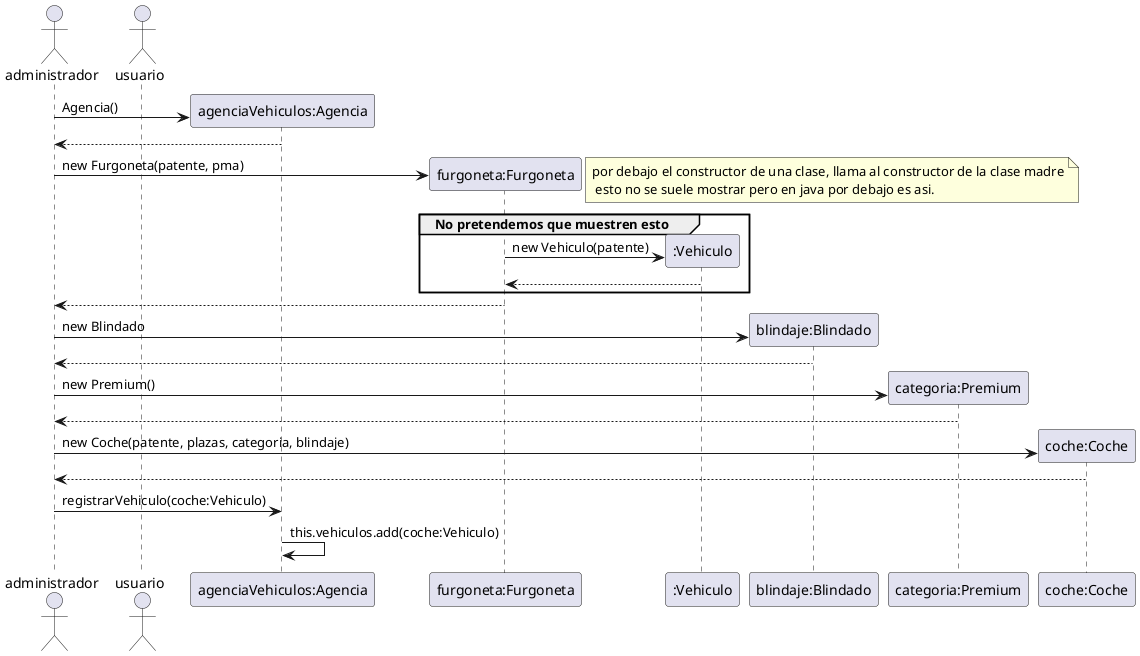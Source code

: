 @startuml
actor "administrador" as admin
actor "usuario" as user




admin -> "agenciaVehiculos:Agencia" as agencia ** :Agencia()
agencia --> admin


admin -> "furgoneta:Furgoneta" as furgo ** : new Furgoneta(patente, pma)
group No pretendemos que muestren esto
note right: por debajo el constructor de una clase, llama al constructor de la clase madre\n esto no se suele mostrar pero en java por debajo es asi.
furgo -> ":Vehiculo" ** : new Vehiculo(patente)
":Vehiculo" --> furgo
end
furgo --> admin


admin -> "blindaje:Blindado" as blindaje ** : new Blindado
blindaje --> admin
admin -> "categoria:Premium" as categoria ** : new Premium()
categoria --> admin
admin -> "coche:Coche" as coche ** : new Coche(patente, plazas, categoria, blindaje)
coche --> admin

admin -> agencia : registrarVehiculo(coche:Vehiculo)


agencia -> agencia : this.vehiculos.add(coche:Vehiculo)



@enduml
